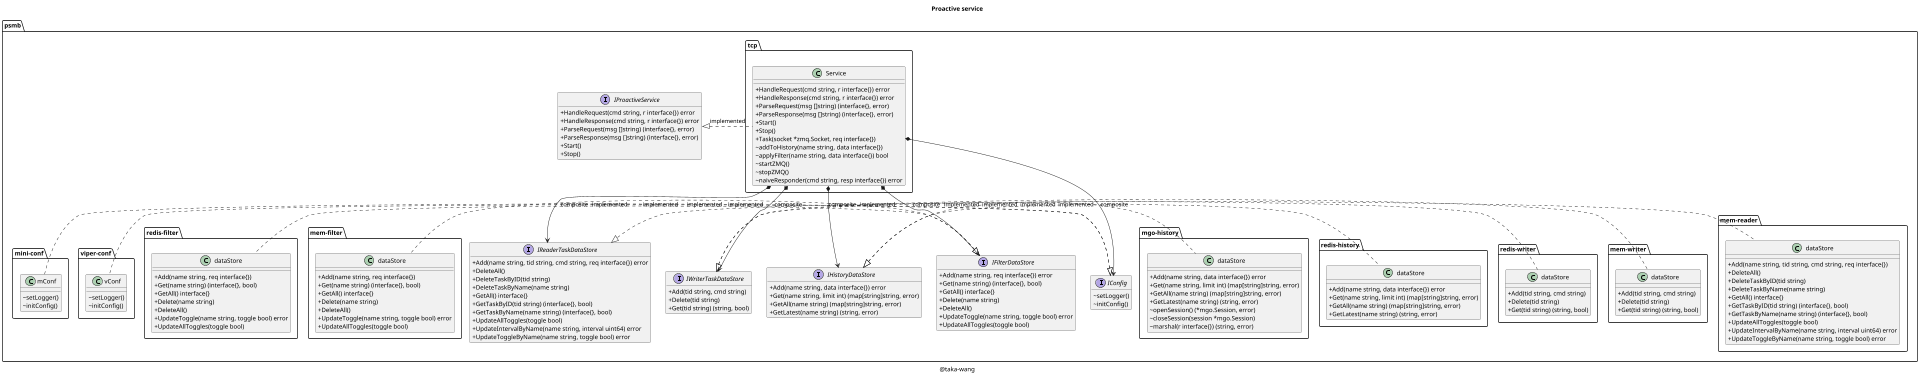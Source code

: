 @startuml

set namespaceSeparator /
scale 1920 width

title Proactive service

skinparam classAttributeIconSize 0

' implemented
"psmb/IReaderTaskDataStore" <|. "psmb/mem-reader/dataStore" : implemented
"psmb/IWriterTaskDataStore" <|. "psmb/mem-writer/dataStore" : implemented
"psmb/IWriterTaskDataStore" <|. "psmb/redis-writer/dataStore" : implemented
"psmb/IHistoryDataStore" <|. "psmb/redis-history/dataStore" : implemented
"psmb/IHistoryDataStore" <|. "psmb/mgo-history/dataStore" : implemented
"psmb/IProactiveService" <|. "psmb/tcp/Service" : implemented
"psmb/IFilterDataStore" <|. "psmb/mem-filter/dataStore" : implemented
"psmb/IFilterDataStore" <|. "psmb/redis-filter/dataStore" : implemented
"psmb/IConfig" <|. "psmb/viper-conf/vConf" : implemented
"psmb/IConfig" <|. "psmb/mini-conf/mConf" : implemented

' composition
"psmb/tcp/Service"  *-->  "psmb/IReaderTaskDataStore" : composite
"psmb/tcp/Service"  *-->  "psmb/IWriterTaskDataStore" : composite
"psmb/tcp/Service"  *-->  "psmb/IHistoryDataStore" : composite
"psmb/tcp/Service"  *-->  "psmb/IFilterDataStore" : composite
"psmb/tcp/Service"  *-->  "psmb/IConfig" : composite


class psmb/redis-writer/dataStore {
    +Add(tid string, cmd string)
    +Delete(tid string)
    +Get(tid string) (string, bool)
}

class psmb/mem-writer/dataStore {
    +Add(tid string, cmd string)
    +Delete(tid string)
    +Get(tid string) (string, bool)
}

class psmb/mem-reader/dataStore {
    +Add(name string, tid string, cmd string, req interface{})
    +DeleteAll()
    +DeleteTaskByID(tid string)
    +DeleteTaskByName(name string)
    +GetAll() interface{}
    +GetTaskByID(tid string) (interface{}, bool)
    +GetTaskByName(name string) (interface{}, bool)
    +UpdateAllToggles(toggle bool)
    +UpdateIntervalByName(name string, interval uint64) error
    +UpdateToggleByName(name string, toggle bool) error
}

class psmb/redis-history/dataStore {
    +Add(name string, data interface{}) error
    +Get(name string, limit int) (map[string]string, error)
    +GetAll(name string) (map[string]string, error)
    +GetLatest(name string) (string, error)
}

class psmb/mgo-history/dataStore {
    +Add(name string, data interface{}) error
    +Get(name string, limit int) (map[string]string, error)
    +GetAll(name string) (map[string]string, error)
    +GetLatest(name string) (string, error)
    ~openSession() (*mgo.Session, error)
    ~closeSession(session *mgo.Session)
    ~marshal(r interface{}) (string, error)
}

class psmb/tcp/Service {
    +HandleRequest(cmd string, r interface{}) error
    +HandleResponse(cmd string, r interface{}) error
    +ParseRequest(msg []string) (interface{}, error)
    +ParseResponse(msg []string) (interface{}, error)
    +Start()
    +Stop()
    +Task(socket *zmq.Socket, req interface{})
    ~addToHistory(name string, data interface{})
    ~applyFilter(name string, data interface{}) bool
    ~startZMQ()
    ~stopZMQ()
    ~naiveResponder(cmd string, resp interface{}) error
}

class psmb/mem-filter/dataStore {
	+Add(name string, req interface{})
	+Get(name string) (interface{}, bool)
	+GetAll() interface{}
	+Delete(name string)
	+DeleteAll()
	+UpdateToggle(name string, toggle bool) error
	+UpdateAllToggles(toggle bool)
}

class psmb/redis-filter/dataStore {
	+Add(name string, req interface{})
	+Get(name string) (interface{}, bool)
	+GetAll() interface{}
	+Delete(name string)
	+DeleteAll()
	+UpdateToggle(name string, toggle bool) error
	+UpdateAllToggles(toggle bool)
}

interface psmb/IHistoryDataStore {
    +Add(name string, data interface{}) error
    +Get(name string, limit int) (map[string]string, error)
    +GetAll(name string) (map[string]string, error)
    +GetLatest(name string) (string, error)
}

interface psmb/IReaderTaskDataStore {
    +Add(name string, tid string, cmd string, req interface{}) error
    +DeleteAll()
    +DeleteTaskByID(tid string)
    +DeleteTaskByName(name string)
    +GetAll() interface{}
    +GetTaskByID(tid string) (interface{}, bool)
    +GetTaskByName(name string) (interface{}, bool)
    +UpdateAllToggles(toggle bool)
    +UpdateIntervalByName(name string, interval uint64) error
    +UpdateToggleByName(name string, toggle bool) error
}

interface psmb/IFilterDataStore {
	+Add(name string, req interface{}) error
	+Get(name string) (interface{}, bool)
	+GetAll() interface{}
	+Delete(name string)
	+DeleteAll()
	+UpdateToggle(name string, toggle bool) error
	+UpdateAllToggles(toggle bool)
}

interface psmb/IWriterTaskDataStore {
    +Add(tid string, cmd string)
    +Delete(tid string)
    +Get(tid string) (string, bool)
}

interface psmb/IProactiveService {
    +HandleRequest(cmd string, r interface{}) error
    +HandleResponse(cmd string, r interface{}) error
    +ParseRequest(msg []string) (interface{}, error)
    +ParseResponse(msg []string) (interface{}, error)
    +Start()
    +Stop()
}

interface psmb/IConfig {
    ~setLogger()
	~initConfig()
}

class psmb/viper-conf/vConf {
    ~setLogger()
	~initConfig()
}

class psmb/mini-conf/mConf {
    ~setLogger()
	~initConfig()
}

/'
note top of psmb/IProactiveService : Proactive service contracts
note top of psmb/IWriterTaskDataStore : Writer datastore contracts
note top of psmb/IReaderTaskDataStore : Reader datastore contracts
note top of psmb/IHistoryDataStore : Historian datastore contracts
'/

'left to right direction

caption @taka-wang

hide interface fields

@enduml